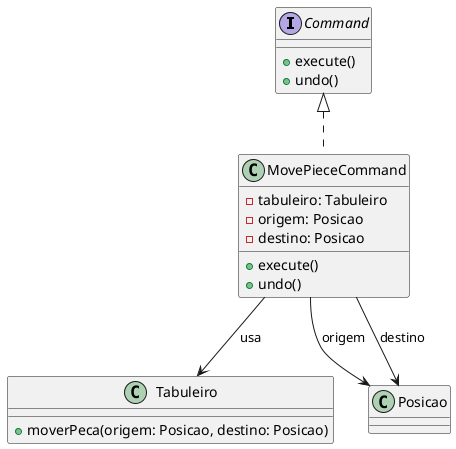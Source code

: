@startuml
interface Command {
    +execute()
    +undo()
}

class MovePieceCommand {
    -tabuleiro: Tabuleiro
    -origem: Posicao
    -destino: Posicao
    +execute()
    +undo()
}

class Tabuleiro {
    +moverPeca(origem: Posicao, destino: Posicao)
}

class Posicao

Command <|.. MovePieceCommand
MovePieceCommand --> Tabuleiro : usa
MovePieceCommand --> Posicao : origem
MovePieceCommand --> Posicao : destino

@enduml